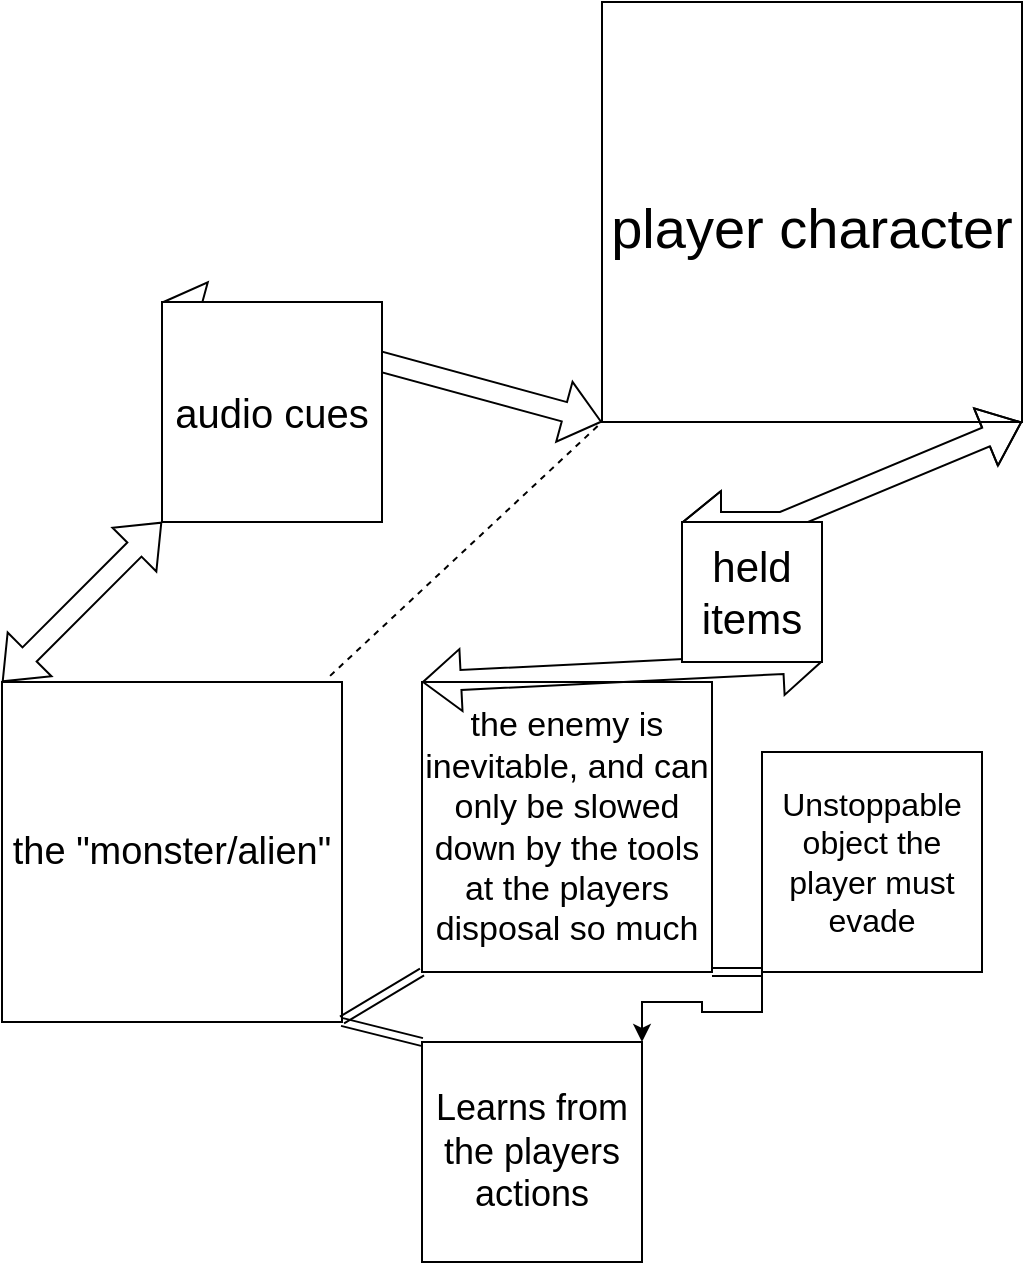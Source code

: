 <mxfile version="24.8.0">
  <diagram name="Page-1" id="ePtaZLRA4Bn66YnibjUc">
    <mxGraphModel dx="792" dy="744" grid="1" gridSize="10" guides="1" tooltips="1" connect="1" arrows="1" fold="1" page="1" pageScale="1" pageWidth="850" pageHeight="1100" math="0" shadow="0">
      <root>
        <mxCell id="0" />
        <mxCell id="1" parent="0" />
        <mxCell id="4C9YXxLJRjYe_kypId8j-1" value="&lt;div style=&quot;font-size: 13px;&quot;&gt;&lt;font style=&quot;font-size: 13px;&quot;&gt;&lt;br&gt;&lt;/font&gt;&lt;/div&gt;&lt;div style=&quot;font-size: 28px;&quot;&gt;&lt;font style=&quot;font-size: 28px;&quot;&gt;player character &lt;br&gt;&lt;/font&gt;&lt;/div&gt;" style="whiteSpace=wrap;html=1;aspect=fixed;" vertex="1" parent="1">
          <mxGeometry x="320" y="180" width="210" height="210" as="geometry" />
        </mxCell>
        <mxCell id="4C9YXxLJRjYe_kypId8j-3" value="&lt;div style=&quot;font-size: 19px;&quot;&gt;the &quot;monster/alien&quot;&lt;/div&gt;" style="whiteSpace=wrap;html=1;aspect=fixed;" vertex="1" parent="1">
          <mxGeometry x="20" y="520" width="170" height="170" as="geometry" />
        </mxCell>
        <mxCell id="4C9YXxLJRjYe_kypId8j-18" style="edgeStyle=orthogonalEdgeStyle;rounded=0;orthogonalLoop=1;jettySize=auto;html=1;exitX=0;exitY=1;exitDx=0;exitDy=0;entryX=1;entryY=0;entryDx=0;entryDy=0;" edge="1" parent="1" source="4C9YXxLJRjYe_kypId8j-6" target="4C9YXxLJRjYe_kypId8j-8">
          <mxGeometry relative="1" as="geometry" />
        </mxCell>
        <mxCell id="4C9YXxLJRjYe_kypId8j-6" value="&lt;font style=&quot;font-size: 16px;&quot;&gt;Unstoppable object the player must evade&lt;/font&gt;" style="whiteSpace=wrap;html=1;aspect=fixed;" vertex="1" parent="1">
          <mxGeometry x="400" y="555" width="110" height="110" as="geometry" />
        </mxCell>
        <mxCell id="4C9YXxLJRjYe_kypId8j-8" value="&lt;font style=&quot;font-size: 18px;&quot;&gt;Learns from the players actions&lt;/font&gt;" style="whiteSpace=wrap;html=1;aspect=fixed;" vertex="1" parent="1">
          <mxGeometry x="230" y="700" width="110" height="110" as="geometry" />
        </mxCell>
        <mxCell id="4C9YXxLJRjYe_kypId8j-9" value="&lt;font style=&quot;font-size: 17px;&quot;&gt;the enemy is inevitable, and can only be slowed down by the tools at the players disposal so much&lt;/font&gt;" style="whiteSpace=wrap;html=1;aspect=fixed;" vertex="1" parent="1">
          <mxGeometry x="230" y="520" width="145" height="145" as="geometry" />
        </mxCell>
        <mxCell id="4C9YXxLJRjYe_kypId8j-10" value="" style="shape=link;html=1;rounded=0;entryX=0;entryY=1;entryDx=0;entryDy=0;" edge="1" parent="1" target="4C9YXxLJRjYe_kypId8j-9">
          <mxGeometry width="100" relative="1" as="geometry">
            <mxPoint x="190" y="689" as="sourcePoint" />
            <mxPoint x="290" y="689" as="targetPoint" />
          </mxGeometry>
        </mxCell>
        <mxCell id="4C9YXxLJRjYe_kypId8j-11" value="" style="endArrow=none;dashed=1;html=1;rounded=0;exitX=0.965;exitY=-0.018;exitDx=0;exitDy=0;exitPerimeter=0;entryX=0;entryY=1;entryDx=0;entryDy=0;" edge="1" parent="1" source="4C9YXxLJRjYe_kypId8j-3" target="4C9YXxLJRjYe_kypId8j-1">
          <mxGeometry width="50" height="50" relative="1" as="geometry">
            <mxPoint x="270" y="670" as="sourcePoint" />
            <mxPoint x="320" y="620" as="targetPoint" />
          </mxGeometry>
        </mxCell>
        <mxCell id="4C9YXxLJRjYe_kypId8j-15" value="" style="shape=link;html=1;rounded=0;exitX=1;exitY=1;exitDx=0;exitDy=0;entryX=0;entryY=0;entryDx=0;entryDy=0;" edge="1" parent="1" source="4C9YXxLJRjYe_kypId8j-3" target="4C9YXxLJRjYe_kypId8j-8">
          <mxGeometry width="100" relative="1" as="geometry">
            <mxPoint x="240" y="500" as="sourcePoint" />
            <mxPoint x="340" y="500" as="targetPoint" />
          </mxGeometry>
        </mxCell>
        <mxCell id="4C9YXxLJRjYe_kypId8j-16" value="" style="shape=link;html=1;rounded=0;exitX=0;exitY=1;exitDx=0;exitDy=0;entryX=1;entryY=1;entryDx=0;entryDy=0;" edge="1" parent="1" source="4C9YXxLJRjYe_kypId8j-6" target="4C9YXxLJRjYe_kypId8j-9">
          <mxGeometry width="100" relative="1" as="geometry">
            <mxPoint x="240" y="500" as="sourcePoint" />
            <mxPoint x="340" y="500" as="targetPoint" />
          </mxGeometry>
        </mxCell>
        <mxCell id="4C9YXxLJRjYe_kypId8j-20" value="" style="shape=flexArrow;endArrow=classic;startArrow=classic;html=1;rounded=0;entryX=0;entryY=1;entryDx=0;entryDy=0;exitX=0;exitY=0;exitDx=0;exitDy=0;" edge="1" parent="1" source="4C9YXxLJRjYe_kypId8j-5" target="4C9YXxLJRjYe_kypId8j-1">
          <mxGeometry width="100" height="100" relative="1" as="geometry">
            <mxPoint x="160" y="450" as="sourcePoint" />
            <mxPoint x="270" y="370" as="targetPoint" />
          </mxGeometry>
        </mxCell>
        <mxCell id="4C9YXxLJRjYe_kypId8j-22" value="" style="shape=flexArrow;endArrow=classic;startArrow=classic;html=1;rounded=0;entryX=0;entryY=1;entryDx=0;entryDy=0;exitX=0;exitY=0;exitDx=0;exitDy=0;" edge="1" parent="1" source="4C9YXxLJRjYe_kypId8j-3" target="4C9YXxLJRjYe_kypId8j-5">
          <mxGeometry width="100" height="100" relative="1" as="geometry">
            <mxPoint x="20" y="520" as="sourcePoint" />
            <mxPoint x="320" y="390" as="targetPoint" />
          </mxGeometry>
        </mxCell>
        <mxCell id="4C9YXxLJRjYe_kypId8j-5" value="&lt;font style=&quot;font-size: 20px;&quot;&gt;audio cues&lt;/font&gt;" style="whiteSpace=wrap;html=1;aspect=fixed;" vertex="1" parent="1">
          <mxGeometry x="100" y="330" width="110" height="110" as="geometry" />
        </mxCell>
        <mxCell id="4C9YXxLJRjYe_kypId8j-25" value="" style="shape=flexArrow;endArrow=classic;startArrow=classic;html=1;rounded=0;entryX=1;entryY=1;entryDx=0;entryDy=0;exitX=0;exitY=0;exitDx=0;exitDy=0;" edge="1" parent="1" source="4C9YXxLJRjYe_kypId8j-24" target="4C9YXxLJRjYe_kypId8j-1">
          <mxGeometry width="100" height="100" relative="1" as="geometry">
            <mxPoint x="240" y="400" as="sourcePoint" />
            <mxPoint x="340" y="300" as="targetPoint" />
            <Array as="points">
              <mxPoint x="410" y="440" />
            </Array>
          </mxGeometry>
        </mxCell>
        <mxCell id="4C9YXxLJRjYe_kypId8j-26" value="" style="shape=flexArrow;endArrow=classic;startArrow=classic;html=1;rounded=0;entryX=1;entryY=1;entryDx=0;entryDy=0;exitX=0;exitY=0;exitDx=0;exitDy=0;" edge="1" parent="1" source="4C9YXxLJRjYe_kypId8j-9" target="4C9YXxLJRjYe_kypId8j-24">
          <mxGeometry width="100" height="100" relative="1" as="geometry">
            <mxPoint x="230" y="520" as="sourcePoint" />
            <mxPoint x="530" y="390" as="targetPoint" />
            <Array as="points" />
          </mxGeometry>
        </mxCell>
        <mxCell id="4C9YXxLJRjYe_kypId8j-24" value="&lt;font style=&quot;font-size: 21px;&quot;&gt;held items&lt;/font&gt;" style="whiteSpace=wrap;html=1;aspect=fixed;" vertex="1" parent="1">
          <mxGeometry x="360" y="440" width="70" height="70" as="geometry" />
        </mxCell>
      </root>
    </mxGraphModel>
  </diagram>
</mxfile>
